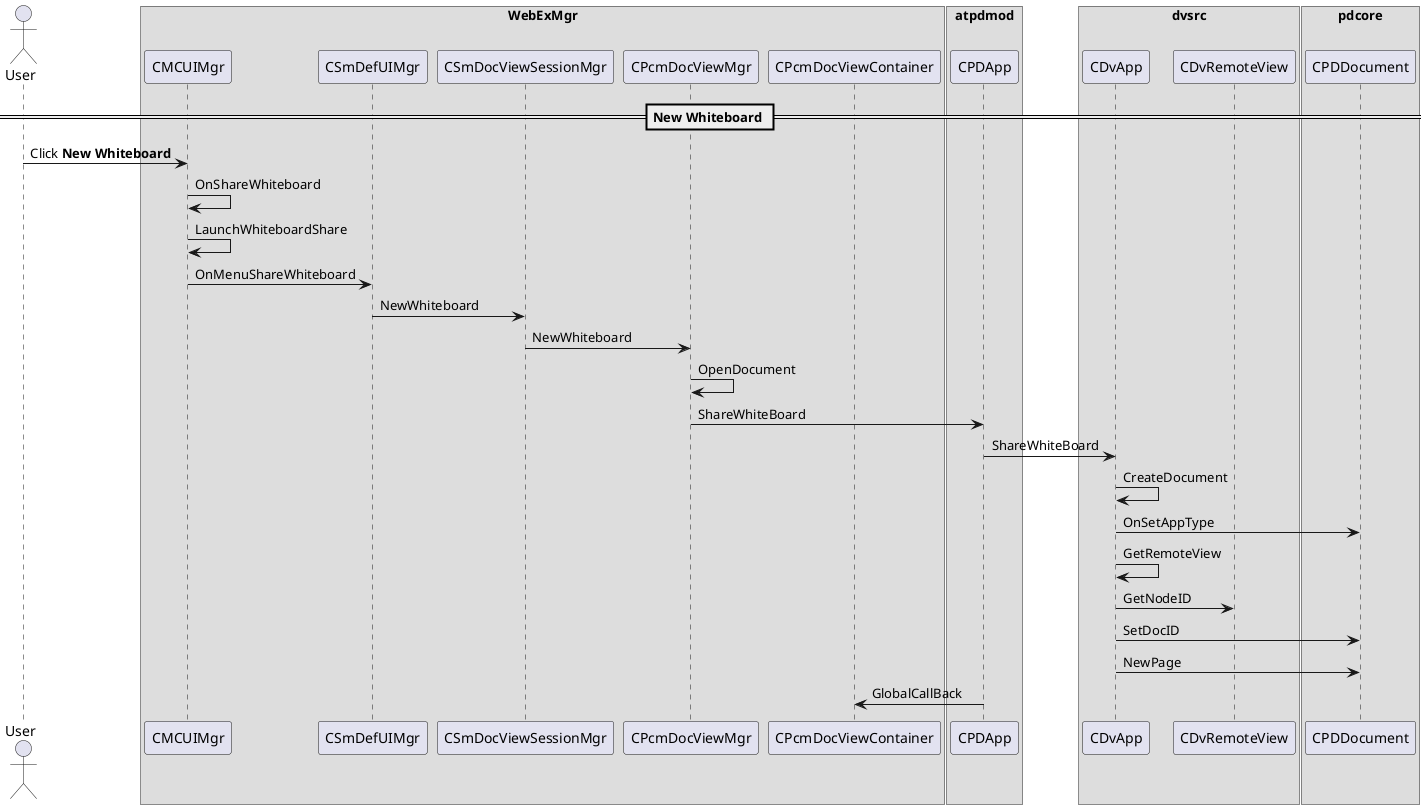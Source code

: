 @startuml

actor User

box "WebExMgr"

participant CMCUIMgr
participant CSmDefUIMgr
participant CSmDocViewSessionMgr
participant CPcmDocViewMgr
participant CPcmDocViewContainer

end box

box "atpdmod"

participant CPDApp

end box

box "dvsrc"

participant CDvApp
participant CDvRemoteView

end box

box "pdcore"

participant CPDDocument

end box

== New Whiteboard ==

User-> CMCUIMgr : Click **New Whiteboard**
CMCUIMgr -> CMCUIMgr : OnShareWhiteboard
CMCUIMgr -> CMCUIMgr : LaunchWhiteboardShare
CMCUIMgr -> CSmDefUIMgr : OnMenuShareWhiteboard
CSmDefUIMgr -> CSmDocViewSessionMgr : NewWhiteboard
CSmDocViewSessionMgr -> CPcmDocViewMgr : NewWhiteboard
CPcmDocViewMgr -> CPcmDocViewMgr : OpenDocument
CPcmDocViewMgr -> CPDApp : ShareWhiteBoard
CPDApp -> CDvApp : ShareWhiteBoard
CDvApp -> CDvApp : CreateDocument
CDvApp -> CPDDocument : OnSetAppType
CDvApp -> CDvApp : GetRemoteView
CDvApp -> CDvRemoteView : GetNodeID
CDvApp -> CPDDocument : SetDocID
CDvApp -> CPDDocument : NewPage

CPDApp -> CPcmDocViewContainer : GlobalCallBack



@enduml

